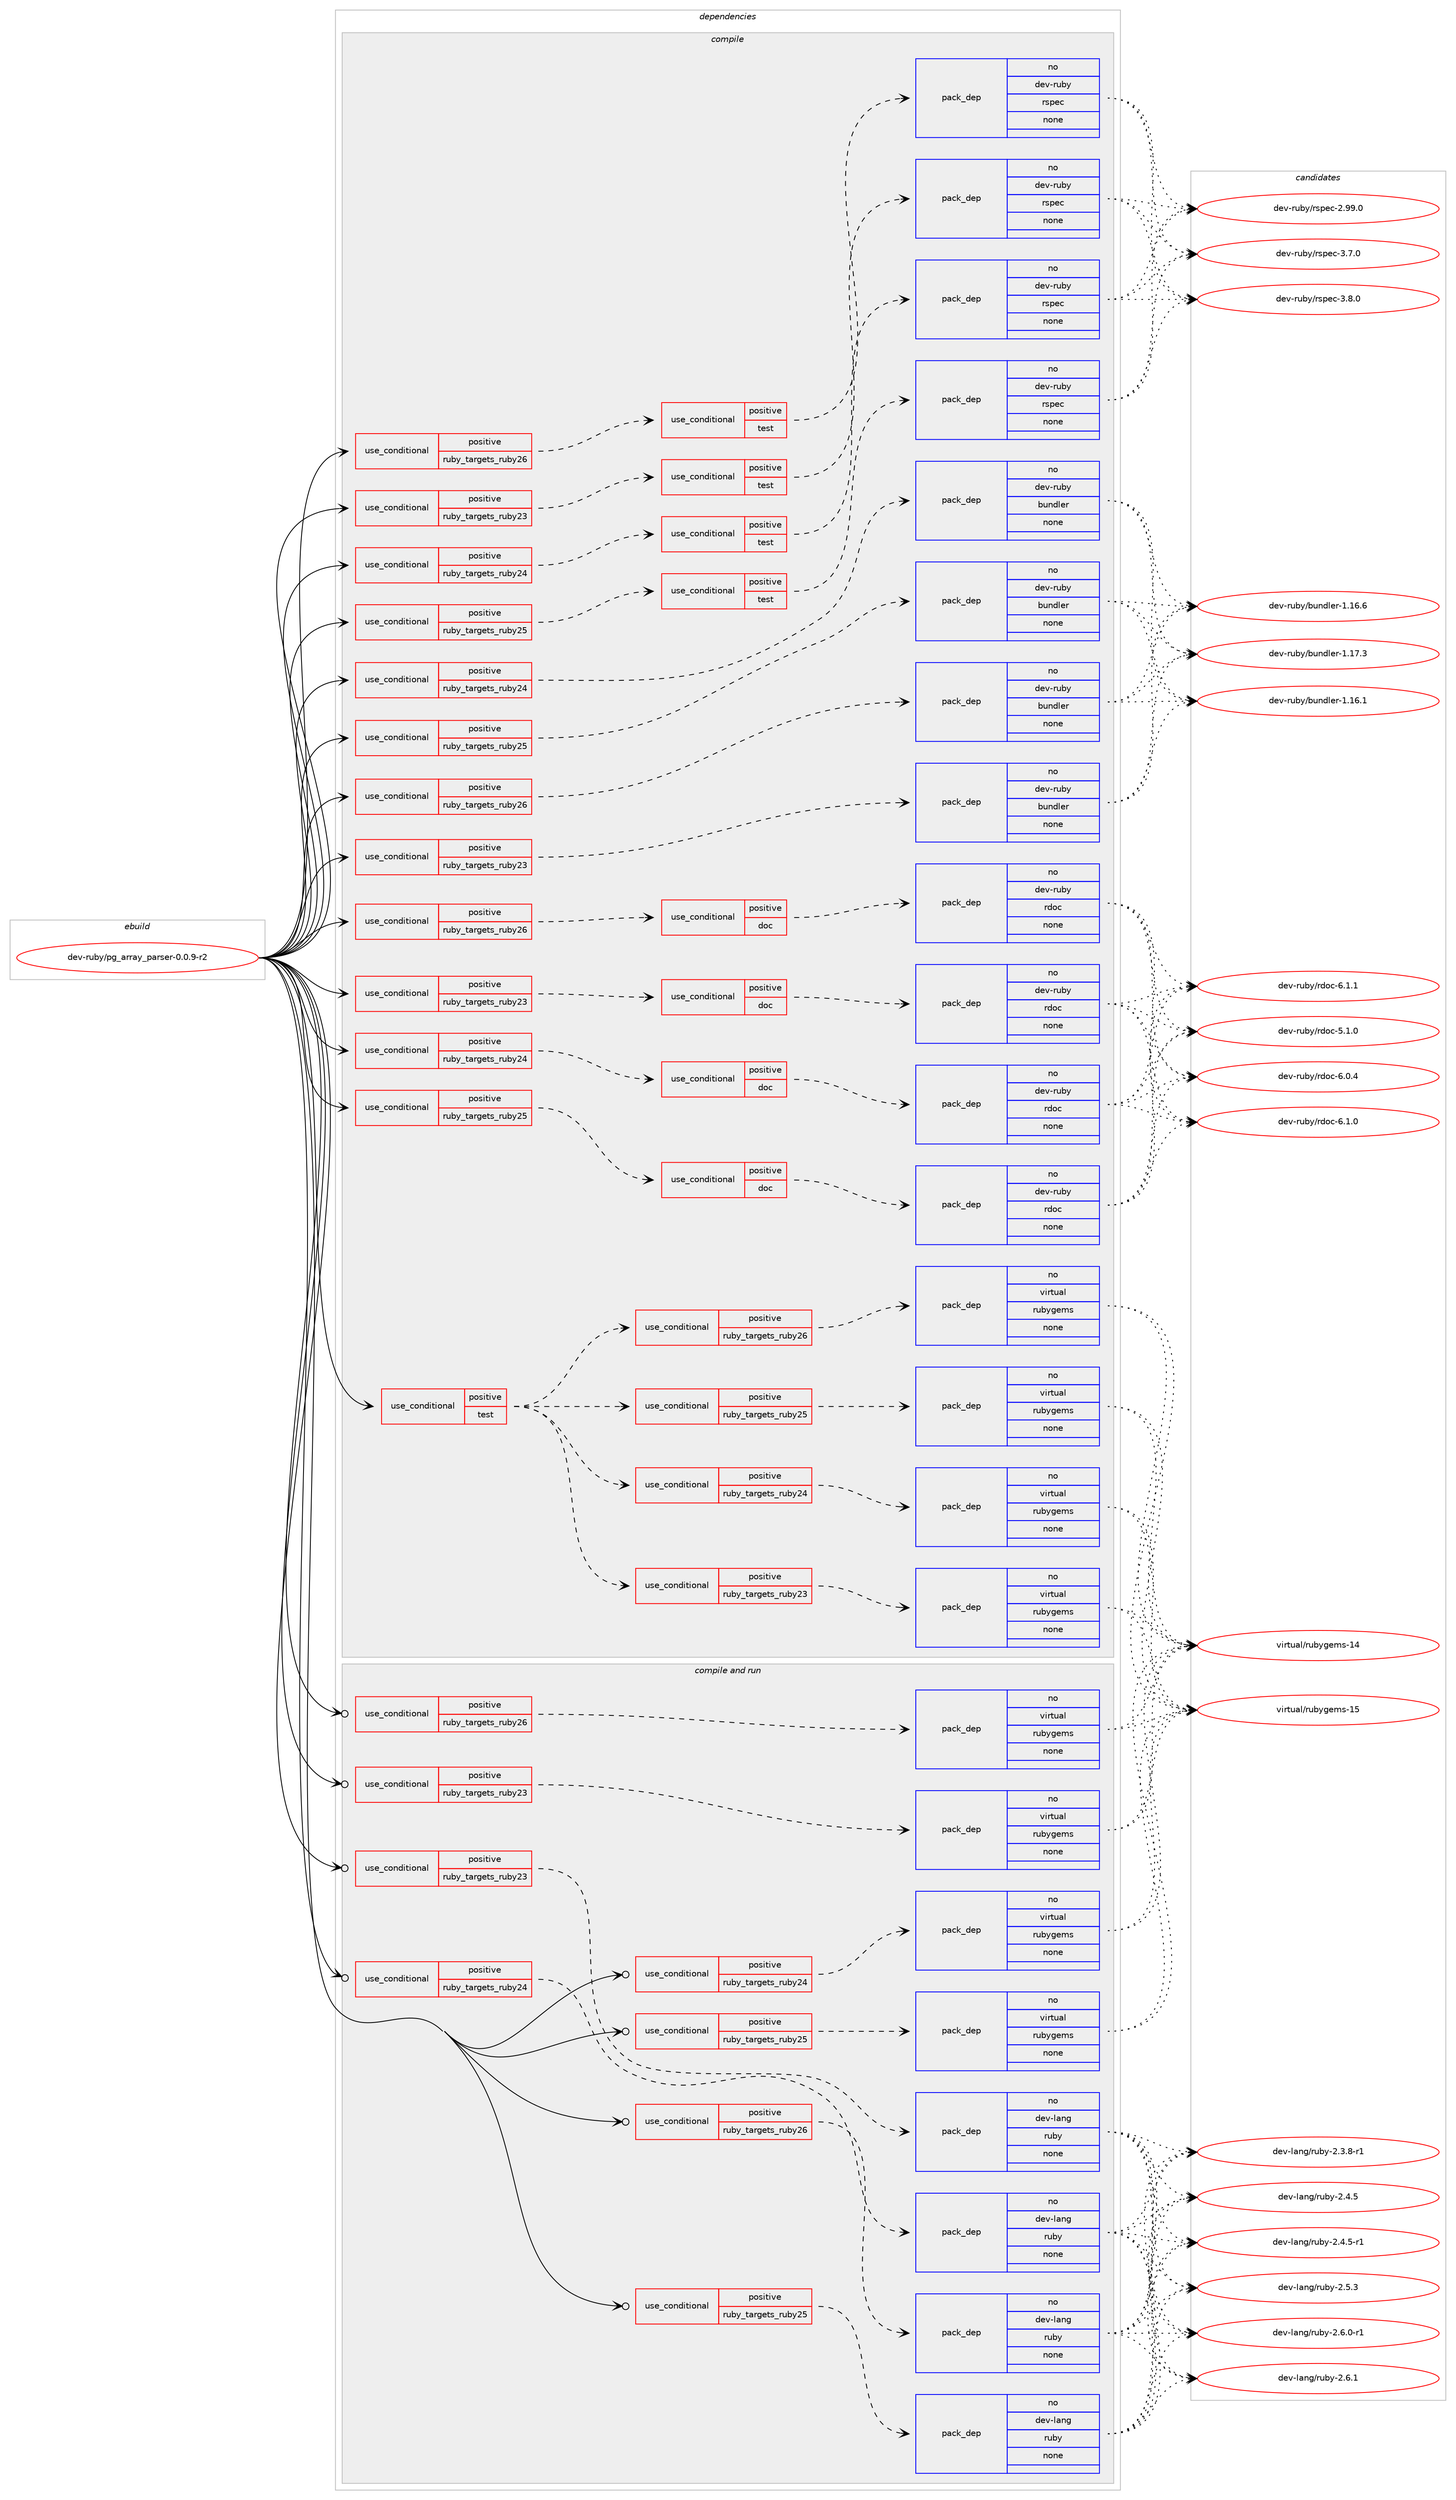 digraph prolog {

# *************
# Graph options
# *************

newrank=true;
concentrate=true;
compound=true;
graph [rankdir=LR,fontname=Helvetica,fontsize=10,ranksep=1.5];#, ranksep=2.5, nodesep=0.2];
edge  [arrowhead=vee];
node  [fontname=Helvetica,fontsize=10];

# **********
# The ebuild
# **********

subgraph cluster_leftcol {
color=gray;
rank=same;
label=<<i>ebuild</i>>;
id [label="dev-ruby/pg_array_parser-0.0.9-r2", color=red, width=4, href="../dev-ruby/pg_array_parser-0.0.9-r2.svg"];
}

# ****************
# The dependencies
# ****************

subgraph cluster_midcol {
color=gray;
label=<<i>dependencies</i>>;
subgraph cluster_compile {
fillcolor="#eeeeee";
style=filled;
label=<<i>compile</i>>;
subgraph cond409314 {
dependency1511389 [label=<<TABLE BORDER="0" CELLBORDER="1" CELLSPACING="0" CELLPADDING="4"><TR><TD ROWSPAN="3" CELLPADDING="10">use_conditional</TD></TR><TR><TD>positive</TD></TR><TR><TD>ruby_targets_ruby23</TD></TR></TABLE>>, shape=none, color=red];
subgraph cond409315 {
dependency1511390 [label=<<TABLE BORDER="0" CELLBORDER="1" CELLSPACING="0" CELLPADDING="4"><TR><TD ROWSPAN="3" CELLPADDING="10">use_conditional</TD></TR><TR><TD>positive</TD></TR><TR><TD>doc</TD></TR></TABLE>>, shape=none, color=red];
subgraph pack1078569 {
dependency1511391 [label=<<TABLE BORDER="0" CELLBORDER="1" CELLSPACING="0" CELLPADDING="4" WIDTH="220"><TR><TD ROWSPAN="6" CELLPADDING="30">pack_dep</TD></TR><TR><TD WIDTH="110">no</TD></TR><TR><TD>dev-ruby</TD></TR><TR><TD>rdoc</TD></TR><TR><TD>none</TD></TR><TR><TD></TD></TR></TABLE>>, shape=none, color=blue];
}
dependency1511390:e -> dependency1511391:w [weight=20,style="dashed",arrowhead="vee"];
}
dependency1511389:e -> dependency1511390:w [weight=20,style="dashed",arrowhead="vee"];
}
id:e -> dependency1511389:w [weight=20,style="solid",arrowhead="vee"];
subgraph cond409316 {
dependency1511392 [label=<<TABLE BORDER="0" CELLBORDER="1" CELLSPACING="0" CELLPADDING="4"><TR><TD ROWSPAN="3" CELLPADDING="10">use_conditional</TD></TR><TR><TD>positive</TD></TR><TR><TD>ruby_targets_ruby23</TD></TR></TABLE>>, shape=none, color=red];
subgraph cond409317 {
dependency1511393 [label=<<TABLE BORDER="0" CELLBORDER="1" CELLSPACING="0" CELLPADDING="4"><TR><TD ROWSPAN="3" CELLPADDING="10">use_conditional</TD></TR><TR><TD>positive</TD></TR><TR><TD>test</TD></TR></TABLE>>, shape=none, color=red];
subgraph pack1078570 {
dependency1511394 [label=<<TABLE BORDER="0" CELLBORDER="1" CELLSPACING="0" CELLPADDING="4" WIDTH="220"><TR><TD ROWSPAN="6" CELLPADDING="30">pack_dep</TD></TR><TR><TD WIDTH="110">no</TD></TR><TR><TD>dev-ruby</TD></TR><TR><TD>rspec</TD></TR><TR><TD>none</TD></TR><TR><TD></TD></TR></TABLE>>, shape=none, color=blue];
}
dependency1511393:e -> dependency1511394:w [weight=20,style="dashed",arrowhead="vee"];
}
dependency1511392:e -> dependency1511393:w [weight=20,style="dashed",arrowhead="vee"];
}
id:e -> dependency1511392:w [weight=20,style="solid",arrowhead="vee"];
subgraph cond409318 {
dependency1511395 [label=<<TABLE BORDER="0" CELLBORDER="1" CELLSPACING="0" CELLPADDING="4"><TR><TD ROWSPAN="3" CELLPADDING="10">use_conditional</TD></TR><TR><TD>positive</TD></TR><TR><TD>ruby_targets_ruby23</TD></TR></TABLE>>, shape=none, color=red];
subgraph pack1078571 {
dependency1511396 [label=<<TABLE BORDER="0" CELLBORDER="1" CELLSPACING="0" CELLPADDING="4" WIDTH="220"><TR><TD ROWSPAN="6" CELLPADDING="30">pack_dep</TD></TR><TR><TD WIDTH="110">no</TD></TR><TR><TD>dev-ruby</TD></TR><TR><TD>bundler</TD></TR><TR><TD>none</TD></TR><TR><TD></TD></TR></TABLE>>, shape=none, color=blue];
}
dependency1511395:e -> dependency1511396:w [weight=20,style="dashed",arrowhead="vee"];
}
id:e -> dependency1511395:w [weight=20,style="solid",arrowhead="vee"];
subgraph cond409319 {
dependency1511397 [label=<<TABLE BORDER="0" CELLBORDER="1" CELLSPACING="0" CELLPADDING="4"><TR><TD ROWSPAN="3" CELLPADDING="10">use_conditional</TD></TR><TR><TD>positive</TD></TR><TR><TD>ruby_targets_ruby24</TD></TR></TABLE>>, shape=none, color=red];
subgraph cond409320 {
dependency1511398 [label=<<TABLE BORDER="0" CELLBORDER="1" CELLSPACING="0" CELLPADDING="4"><TR><TD ROWSPAN="3" CELLPADDING="10">use_conditional</TD></TR><TR><TD>positive</TD></TR><TR><TD>doc</TD></TR></TABLE>>, shape=none, color=red];
subgraph pack1078572 {
dependency1511399 [label=<<TABLE BORDER="0" CELLBORDER="1" CELLSPACING="0" CELLPADDING="4" WIDTH="220"><TR><TD ROWSPAN="6" CELLPADDING="30">pack_dep</TD></TR><TR><TD WIDTH="110">no</TD></TR><TR><TD>dev-ruby</TD></TR><TR><TD>rdoc</TD></TR><TR><TD>none</TD></TR><TR><TD></TD></TR></TABLE>>, shape=none, color=blue];
}
dependency1511398:e -> dependency1511399:w [weight=20,style="dashed",arrowhead="vee"];
}
dependency1511397:e -> dependency1511398:w [weight=20,style="dashed",arrowhead="vee"];
}
id:e -> dependency1511397:w [weight=20,style="solid",arrowhead="vee"];
subgraph cond409321 {
dependency1511400 [label=<<TABLE BORDER="0" CELLBORDER="1" CELLSPACING="0" CELLPADDING="4"><TR><TD ROWSPAN="3" CELLPADDING="10">use_conditional</TD></TR><TR><TD>positive</TD></TR><TR><TD>ruby_targets_ruby24</TD></TR></TABLE>>, shape=none, color=red];
subgraph cond409322 {
dependency1511401 [label=<<TABLE BORDER="0" CELLBORDER="1" CELLSPACING="0" CELLPADDING="4"><TR><TD ROWSPAN="3" CELLPADDING="10">use_conditional</TD></TR><TR><TD>positive</TD></TR><TR><TD>test</TD></TR></TABLE>>, shape=none, color=red];
subgraph pack1078573 {
dependency1511402 [label=<<TABLE BORDER="0" CELLBORDER="1" CELLSPACING="0" CELLPADDING="4" WIDTH="220"><TR><TD ROWSPAN="6" CELLPADDING="30">pack_dep</TD></TR><TR><TD WIDTH="110">no</TD></TR><TR><TD>dev-ruby</TD></TR><TR><TD>rspec</TD></TR><TR><TD>none</TD></TR><TR><TD></TD></TR></TABLE>>, shape=none, color=blue];
}
dependency1511401:e -> dependency1511402:w [weight=20,style="dashed",arrowhead="vee"];
}
dependency1511400:e -> dependency1511401:w [weight=20,style="dashed",arrowhead="vee"];
}
id:e -> dependency1511400:w [weight=20,style="solid",arrowhead="vee"];
subgraph cond409323 {
dependency1511403 [label=<<TABLE BORDER="0" CELLBORDER="1" CELLSPACING="0" CELLPADDING="4"><TR><TD ROWSPAN="3" CELLPADDING="10">use_conditional</TD></TR><TR><TD>positive</TD></TR><TR><TD>ruby_targets_ruby24</TD></TR></TABLE>>, shape=none, color=red];
subgraph pack1078574 {
dependency1511404 [label=<<TABLE BORDER="0" CELLBORDER="1" CELLSPACING="0" CELLPADDING="4" WIDTH="220"><TR><TD ROWSPAN="6" CELLPADDING="30">pack_dep</TD></TR><TR><TD WIDTH="110">no</TD></TR><TR><TD>dev-ruby</TD></TR><TR><TD>bundler</TD></TR><TR><TD>none</TD></TR><TR><TD></TD></TR></TABLE>>, shape=none, color=blue];
}
dependency1511403:e -> dependency1511404:w [weight=20,style="dashed",arrowhead="vee"];
}
id:e -> dependency1511403:w [weight=20,style="solid",arrowhead="vee"];
subgraph cond409324 {
dependency1511405 [label=<<TABLE BORDER="0" CELLBORDER="1" CELLSPACING="0" CELLPADDING="4"><TR><TD ROWSPAN="3" CELLPADDING="10">use_conditional</TD></TR><TR><TD>positive</TD></TR><TR><TD>ruby_targets_ruby25</TD></TR></TABLE>>, shape=none, color=red];
subgraph cond409325 {
dependency1511406 [label=<<TABLE BORDER="0" CELLBORDER="1" CELLSPACING="0" CELLPADDING="4"><TR><TD ROWSPAN="3" CELLPADDING="10">use_conditional</TD></TR><TR><TD>positive</TD></TR><TR><TD>doc</TD></TR></TABLE>>, shape=none, color=red];
subgraph pack1078575 {
dependency1511407 [label=<<TABLE BORDER="0" CELLBORDER="1" CELLSPACING="0" CELLPADDING="4" WIDTH="220"><TR><TD ROWSPAN="6" CELLPADDING="30">pack_dep</TD></TR><TR><TD WIDTH="110">no</TD></TR><TR><TD>dev-ruby</TD></TR><TR><TD>rdoc</TD></TR><TR><TD>none</TD></TR><TR><TD></TD></TR></TABLE>>, shape=none, color=blue];
}
dependency1511406:e -> dependency1511407:w [weight=20,style="dashed",arrowhead="vee"];
}
dependency1511405:e -> dependency1511406:w [weight=20,style="dashed",arrowhead="vee"];
}
id:e -> dependency1511405:w [weight=20,style="solid",arrowhead="vee"];
subgraph cond409326 {
dependency1511408 [label=<<TABLE BORDER="0" CELLBORDER="1" CELLSPACING="0" CELLPADDING="4"><TR><TD ROWSPAN="3" CELLPADDING="10">use_conditional</TD></TR><TR><TD>positive</TD></TR><TR><TD>ruby_targets_ruby25</TD></TR></TABLE>>, shape=none, color=red];
subgraph cond409327 {
dependency1511409 [label=<<TABLE BORDER="0" CELLBORDER="1" CELLSPACING="0" CELLPADDING="4"><TR><TD ROWSPAN="3" CELLPADDING="10">use_conditional</TD></TR><TR><TD>positive</TD></TR><TR><TD>test</TD></TR></TABLE>>, shape=none, color=red];
subgraph pack1078576 {
dependency1511410 [label=<<TABLE BORDER="0" CELLBORDER="1" CELLSPACING="0" CELLPADDING="4" WIDTH="220"><TR><TD ROWSPAN="6" CELLPADDING="30">pack_dep</TD></TR><TR><TD WIDTH="110">no</TD></TR><TR><TD>dev-ruby</TD></TR><TR><TD>rspec</TD></TR><TR><TD>none</TD></TR><TR><TD></TD></TR></TABLE>>, shape=none, color=blue];
}
dependency1511409:e -> dependency1511410:w [weight=20,style="dashed",arrowhead="vee"];
}
dependency1511408:e -> dependency1511409:w [weight=20,style="dashed",arrowhead="vee"];
}
id:e -> dependency1511408:w [weight=20,style="solid",arrowhead="vee"];
subgraph cond409328 {
dependency1511411 [label=<<TABLE BORDER="0" CELLBORDER="1" CELLSPACING="0" CELLPADDING="4"><TR><TD ROWSPAN="3" CELLPADDING="10">use_conditional</TD></TR><TR><TD>positive</TD></TR><TR><TD>ruby_targets_ruby25</TD></TR></TABLE>>, shape=none, color=red];
subgraph pack1078577 {
dependency1511412 [label=<<TABLE BORDER="0" CELLBORDER="1" CELLSPACING="0" CELLPADDING="4" WIDTH="220"><TR><TD ROWSPAN="6" CELLPADDING="30">pack_dep</TD></TR><TR><TD WIDTH="110">no</TD></TR><TR><TD>dev-ruby</TD></TR><TR><TD>bundler</TD></TR><TR><TD>none</TD></TR><TR><TD></TD></TR></TABLE>>, shape=none, color=blue];
}
dependency1511411:e -> dependency1511412:w [weight=20,style="dashed",arrowhead="vee"];
}
id:e -> dependency1511411:w [weight=20,style="solid",arrowhead="vee"];
subgraph cond409329 {
dependency1511413 [label=<<TABLE BORDER="0" CELLBORDER="1" CELLSPACING="0" CELLPADDING="4"><TR><TD ROWSPAN="3" CELLPADDING="10">use_conditional</TD></TR><TR><TD>positive</TD></TR><TR><TD>ruby_targets_ruby26</TD></TR></TABLE>>, shape=none, color=red];
subgraph cond409330 {
dependency1511414 [label=<<TABLE BORDER="0" CELLBORDER="1" CELLSPACING="0" CELLPADDING="4"><TR><TD ROWSPAN="3" CELLPADDING="10">use_conditional</TD></TR><TR><TD>positive</TD></TR><TR><TD>doc</TD></TR></TABLE>>, shape=none, color=red];
subgraph pack1078578 {
dependency1511415 [label=<<TABLE BORDER="0" CELLBORDER="1" CELLSPACING="0" CELLPADDING="4" WIDTH="220"><TR><TD ROWSPAN="6" CELLPADDING="30">pack_dep</TD></TR><TR><TD WIDTH="110">no</TD></TR><TR><TD>dev-ruby</TD></TR><TR><TD>rdoc</TD></TR><TR><TD>none</TD></TR><TR><TD></TD></TR></TABLE>>, shape=none, color=blue];
}
dependency1511414:e -> dependency1511415:w [weight=20,style="dashed",arrowhead="vee"];
}
dependency1511413:e -> dependency1511414:w [weight=20,style="dashed",arrowhead="vee"];
}
id:e -> dependency1511413:w [weight=20,style="solid",arrowhead="vee"];
subgraph cond409331 {
dependency1511416 [label=<<TABLE BORDER="0" CELLBORDER="1" CELLSPACING="0" CELLPADDING="4"><TR><TD ROWSPAN="3" CELLPADDING="10">use_conditional</TD></TR><TR><TD>positive</TD></TR><TR><TD>ruby_targets_ruby26</TD></TR></TABLE>>, shape=none, color=red];
subgraph cond409332 {
dependency1511417 [label=<<TABLE BORDER="0" CELLBORDER="1" CELLSPACING="0" CELLPADDING="4"><TR><TD ROWSPAN="3" CELLPADDING="10">use_conditional</TD></TR><TR><TD>positive</TD></TR><TR><TD>test</TD></TR></TABLE>>, shape=none, color=red];
subgraph pack1078579 {
dependency1511418 [label=<<TABLE BORDER="0" CELLBORDER="1" CELLSPACING="0" CELLPADDING="4" WIDTH="220"><TR><TD ROWSPAN="6" CELLPADDING="30">pack_dep</TD></TR><TR><TD WIDTH="110">no</TD></TR><TR><TD>dev-ruby</TD></TR><TR><TD>rspec</TD></TR><TR><TD>none</TD></TR><TR><TD></TD></TR></TABLE>>, shape=none, color=blue];
}
dependency1511417:e -> dependency1511418:w [weight=20,style="dashed",arrowhead="vee"];
}
dependency1511416:e -> dependency1511417:w [weight=20,style="dashed",arrowhead="vee"];
}
id:e -> dependency1511416:w [weight=20,style="solid",arrowhead="vee"];
subgraph cond409333 {
dependency1511419 [label=<<TABLE BORDER="0" CELLBORDER="1" CELLSPACING="0" CELLPADDING="4"><TR><TD ROWSPAN="3" CELLPADDING="10">use_conditional</TD></TR><TR><TD>positive</TD></TR><TR><TD>ruby_targets_ruby26</TD></TR></TABLE>>, shape=none, color=red];
subgraph pack1078580 {
dependency1511420 [label=<<TABLE BORDER="0" CELLBORDER="1" CELLSPACING="0" CELLPADDING="4" WIDTH="220"><TR><TD ROWSPAN="6" CELLPADDING="30">pack_dep</TD></TR><TR><TD WIDTH="110">no</TD></TR><TR><TD>dev-ruby</TD></TR><TR><TD>bundler</TD></TR><TR><TD>none</TD></TR><TR><TD></TD></TR></TABLE>>, shape=none, color=blue];
}
dependency1511419:e -> dependency1511420:w [weight=20,style="dashed",arrowhead="vee"];
}
id:e -> dependency1511419:w [weight=20,style="solid",arrowhead="vee"];
subgraph cond409334 {
dependency1511421 [label=<<TABLE BORDER="0" CELLBORDER="1" CELLSPACING="0" CELLPADDING="4"><TR><TD ROWSPAN="3" CELLPADDING="10">use_conditional</TD></TR><TR><TD>positive</TD></TR><TR><TD>test</TD></TR></TABLE>>, shape=none, color=red];
subgraph cond409335 {
dependency1511422 [label=<<TABLE BORDER="0" CELLBORDER="1" CELLSPACING="0" CELLPADDING="4"><TR><TD ROWSPAN="3" CELLPADDING="10">use_conditional</TD></TR><TR><TD>positive</TD></TR><TR><TD>ruby_targets_ruby23</TD></TR></TABLE>>, shape=none, color=red];
subgraph pack1078581 {
dependency1511423 [label=<<TABLE BORDER="0" CELLBORDER="1" CELLSPACING="0" CELLPADDING="4" WIDTH="220"><TR><TD ROWSPAN="6" CELLPADDING="30">pack_dep</TD></TR><TR><TD WIDTH="110">no</TD></TR><TR><TD>virtual</TD></TR><TR><TD>rubygems</TD></TR><TR><TD>none</TD></TR><TR><TD></TD></TR></TABLE>>, shape=none, color=blue];
}
dependency1511422:e -> dependency1511423:w [weight=20,style="dashed",arrowhead="vee"];
}
dependency1511421:e -> dependency1511422:w [weight=20,style="dashed",arrowhead="vee"];
subgraph cond409336 {
dependency1511424 [label=<<TABLE BORDER="0" CELLBORDER="1" CELLSPACING="0" CELLPADDING="4"><TR><TD ROWSPAN="3" CELLPADDING="10">use_conditional</TD></TR><TR><TD>positive</TD></TR><TR><TD>ruby_targets_ruby24</TD></TR></TABLE>>, shape=none, color=red];
subgraph pack1078582 {
dependency1511425 [label=<<TABLE BORDER="0" CELLBORDER="1" CELLSPACING="0" CELLPADDING="4" WIDTH="220"><TR><TD ROWSPAN="6" CELLPADDING="30">pack_dep</TD></TR><TR><TD WIDTH="110">no</TD></TR><TR><TD>virtual</TD></TR><TR><TD>rubygems</TD></TR><TR><TD>none</TD></TR><TR><TD></TD></TR></TABLE>>, shape=none, color=blue];
}
dependency1511424:e -> dependency1511425:w [weight=20,style="dashed",arrowhead="vee"];
}
dependency1511421:e -> dependency1511424:w [weight=20,style="dashed",arrowhead="vee"];
subgraph cond409337 {
dependency1511426 [label=<<TABLE BORDER="0" CELLBORDER="1" CELLSPACING="0" CELLPADDING="4"><TR><TD ROWSPAN="3" CELLPADDING="10">use_conditional</TD></TR><TR><TD>positive</TD></TR><TR><TD>ruby_targets_ruby25</TD></TR></TABLE>>, shape=none, color=red];
subgraph pack1078583 {
dependency1511427 [label=<<TABLE BORDER="0" CELLBORDER="1" CELLSPACING="0" CELLPADDING="4" WIDTH="220"><TR><TD ROWSPAN="6" CELLPADDING="30">pack_dep</TD></TR><TR><TD WIDTH="110">no</TD></TR><TR><TD>virtual</TD></TR><TR><TD>rubygems</TD></TR><TR><TD>none</TD></TR><TR><TD></TD></TR></TABLE>>, shape=none, color=blue];
}
dependency1511426:e -> dependency1511427:w [weight=20,style="dashed",arrowhead="vee"];
}
dependency1511421:e -> dependency1511426:w [weight=20,style="dashed",arrowhead="vee"];
subgraph cond409338 {
dependency1511428 [label=<<TABLE BORDER="0" CELLBORDER="1" CELLSPACING="0" CELLPADDING="4"><TR><TD ROWSPAN="3" CELLPADDING="10">use_conditional</TD></TR><TR><TD>positive</TD></TR><TR><TD>ruby_targets_ruby26</TD></TR></TABLE>>, shape=none, color=red];
subgraph pack1078584 {
dependency1511429 [label=<<TABLE BORDER="0" CELLBORDER="1" CELLSPACING="0" CELLPADDING="4" WIDTH="220"><TR><TD ROWSPAN="6" CELLPADDING="30">pack_dep</TD></TR><TR><TD WIDTH="110">no</TD></TR><TR><TD>virtual</TD></TR><TR><TD>rubygems</TD></TR><TR><TD>none</TD></TR><TR><TD></TD></TR></TABLE>>, shape=none, color=blue];
}
dependency1511428:e -> dependency1511429:w [weight=20,style="dashed",arrowhead="vee"];
}
dependency1511421:e -> dependency1511428:w [weight=20,style="dashed",arrowhead="vee"];
}
id:e -> dependency1511421:w [weight=20,style="solid",arrowhead="vee"];
}
subgraph cluster_compileandrun {
fillcolor="#eeeeee";
style=filled;
label=<<i>compile and run</i>>;
subgraph cond409339 {
dependency1511430 [label=<<TABLE BORDER="0" CELLBORDER="1" CELLSPACING="0" CELLPADDING="4"><TR><TD ROWSPAN="3" CELLPADDING="10">use_conditional</TD></TR><TR><TD>positive</TD></TR><TR><TD>ruby_targets_ruby23</TD></TR></TABLE>>, shape=none, color=red];
subgraph pack1078585 {
dependency1511431 [label=<<TABLE BORDER="0" CELLBORDER="1" CELLSPACING="0" CELLPADDING="4" WIDTH="220"><TR><TD ROWSPAN="6" CELLPADDING="30">pack_dep</TD></TR><TR><TD WIDTH="110">no</TD></TR><TR><TD>dev-lang</TD></TR><TR><TD>ruby</TD></TR><TR><TD>none</TD></TR><TR><TD></TD></TR></TABLE>>, shape=none, color=blue];
}
dependency1511430:e -> dependency1511431:w [weight=20,style="dashed",arrowhead="vee"];
}
id:e -> dependency1511430:w [weight=20,style="solid",arrowhead="odotvee"];
subgraph cond409340 {
dependency1511432 [label=<<TABLE BORDER="0" CELLBORDER="1" CELLSPACING="0" CELLPADDING="4"><TR><TD ROWSPAN="3" CELLPADDING="10">use_conditional</TD></TR><TR><TD>positive</TD></TR><TR><TD>ruby_targets_ruby23</TD></TR></TABLE>>, shape=none, color=red];
subgraph pack1078586 {
dependency1511433 [label=<<TABLE BORDER="0" CELLBORDER="1" CELLSPACING="0" CELLPADDING="4" WIDTH="220"><TR><TD ROWSPAN="6" CELLPADDING="30">pack_dep</TD></TR><TR><TD WIDTH="110">no</TD></TR><TR><TD>virtual</TD></TR><TR><TD>rubygems</TD></TR><TR><TD>none</TD></TR><TR><TD></TD></TR></TABLE>>, shape=none, color=blue];
}
dependency1511432:e -> dependency1511433:w [weight=20,style="dashed",arrowhead="vee"];
}
id:e -> dependency1511432:w [weight=20,style="solid",arrowhead="odotvee"];
subgraph cond409341 {
dependency1511434 [label=<<TABLE BORDER="0" CELLBORDER="1" CELLSPACING="0" CELLPADDING="4"><TR><TD ROWSPAN="3" CELLPADDING="10">use_conditional</TD></TR><TR><TD>positive</TD></TR><TR><TD>ruby_targets_ruby24</TD></TR></TABLE>>, shape=none, color=red];
subgraph pack1078587 {
dependency1511435 [label=<<TABLE BORDER="0" CELLBORDER="1" CELLSPACING="0" CELLPADDING="4" WIDTH="220"><TR><TD ROWSPAN="6" CELLPADDING="30">pack_dep</TD></TR><TR><TD WIDTH="110">no</TD></TR><TR><TD>dev-lang</TD></TR><TR><TD>ruby</TD></TR><TR><TD>none</TD></TR><TR><TD></TD></TR></TABLE>>, shape=none, color=blue];
}
dependency1511434:e -> dependency1511435:w [weight=20,style="dashed",arrowhead="vee"];
}
id:e -> dependency1511434:w [weight=20,style="solid",arrowhead="odotvee"];
subgraph cond409342 {
dependency1511436 [label=<<TABLE BORDER="0" CELLBORDER="1" CELLSPACING="0" CELLPADDING="4"><TR><TD ROWSPAN="3" CELLPADDING="10">use_conditional</TD></TR><TR><TD>positive</TD></TR><TR><TD>ruby_targets_ruby24</TD></TR></TABLE>>, shape=none, color=red];
subgraph pack1078588 {
dependency1511437 [label=<<TABLE BORDER="0" CELLBORDER="1" CELLSPACING="0" CELLPADDING="4" WIDTH="220"><TR><TD ROWSPAN="6" CELLPADDING="30">pack_dep</TD></TR><TR><TD WIDTH="110">no</TD></TR><TR><TD>virtual</TD></TR><TR><TD>rubygems</TD></TR><TR><TD>none</TD></TR><TR><TD></TD></TR></TABLE>>, shape=none, color=blue];
}
dependency1511436:e -> dependency1511437:w [weight=20,style="dashed",arrowhead="vee"];
}
id:e -> dependency1511436:w [weight=20,style="solid",arrowhead="odotvee"];
subgraph cond409343 {
dependency1511438 [label=<<TABLE BORDER="0" CELLBORDER="1" CELLSPACING="0" CELLPADDING="4"><TR><TD ROWSPAN="3" CELLPADDING="10">use_conditional</TD></TR><TR><TD>positive</TD></TR><TR><TD>ruby_targets_ruby25</TD></TR></TABLE>>, shape=none, color=red];
subgraph pack1078589 {
dependency1511439 [label=<<TABLE BORDER="0" CELLBORDER="1" CELLSPACING="0" CELLPADDING="4" WIDTH="220"><TR><TD ROWSPAN="6" CELLPADDING="30">pack_dep</TD></TR><TR><TD WIDTH="110">no</TD></TR><TR><TD>dev-lang</TD></TR><TR><TD>ruby</TD></TR><TR><TD>none</TD></TR><TR><TD></TD></TR></TABLE>>, shape=none, color=blue];
}
dependency1511438:e -> dependency1511439:w [weight=20,style="dashed",arrowhead="vee"];
}
id:e -> dependency1511438:w [weight=20,style="solid",arrowhead="odotvee"];
subgraph cond409344 {
dependency1511440 [label=<<TABLE BORDER="0" CELLBORDER="1" CELLSPACING="0" CELLPADDING="4"><TR><TD ROWSPAN="3" CELLPADDING="10">use_conditional</TD></TR><TR><TD>positive</TD></TR><TR><TD>ruby_targets_ruby25</TD></TR></TABLE>>, shape=none, color=red];
subgraph pack1078590 {
dependency1511441 [label=<<TABLE BORDER="0" CELLBORDER="1" CELLSPACING="0" CELLPADDING="4" WIDTH="220"><TR><TD ROWSPAN="6" CELLPADDING="30">pack_dep</TD></TR><TR><TD WIDTH="110">no</TD></TR><TR><TD>virtual</TD></TR><TR><TD>rubygems</TD></TR><TR><TD>none</TD></TR><TR><TD></TD></TR></TABLE>>, shape=none, color=blue];
}
dependency1511440:e -> dependency1511441:w [weight=20,style="dashed",arrowhead="vee"];
}
id:e -> dependency1511440:w [weight=20,style="solid",arrowhead="odotvee"];
subgraph cond409345 {
dependency1511442 [label=<<TABLE BORDER="0" CELLBORDER="1" CELLSPACING="0" CELLPADDING="4"><TR><TD ROWSPAN="3" CELLPADDING="10">use_conditional</TD></TR><TR><TD>positive</TD></TR><TR><TD>ruby_targets_ruby26</TD></TR></TABLE>>, shape=none, color=red];
subgraph pack1078591 {
dependency1511443 [label=<<TABLE BORDER="0" CELLBORDER="1" CELLSPACING="0" CELLPADDING="4" WIDTH="220"><TR><TD ROWSPAN="6" CELLPADDING="30">pack_dep</TD></TR><TR><TD WIDTH="110">no</TD></TR><TR><TD>dev-lang</TD></TR><TR><TD>ruby</TD></TR><TR><TD>none</TD></TR><TR><TD></TD></TR></TABLE>>, shape=none, color=blue];
}
dependency1511442:e -> dependency1511443:w [weight=20,style="dashed",arrowhead="vee"];
}
id:e -> dependency1511442:w [weight=20,style="solid",arrowhead="odotvee"];
subgraph cond409346 {
dependency1511444 [label=<<TABLE BORDER="0" CELLBORDER="1" CELLSPACING="0" CELLPADDING="4"><TR><TD ROWSPAN="3" CELLPADDING="10">use_conditional</TD></TR><TR><TD>positive</TD></TR><TR><TD>ruby_targets_ruby26</TD></TR></TABLE>>, shape=none, color=red];
subgraph pack1078592 {
dependency1511445 [label=<<TABLE BORDER="0" CELLBORDER="1" CELLSPACING="0" CELLPADDING="4" WIDTH="220"><TR><TD ROWSPAN="6" CELLPADDING="30">pack_dep</TD></TR><TR><TD WIDTH="110">no</TD></TR><TR><TD>virtual</TD></TR><TR><TD>rubygems</TD></TR><TR><TD>none</TD></TR><TR><TD></TD></TR></TABLE>>, shape=none, color=blue];
}
dependency1511444:e -> dependency1511445:w [weight=20,style="dashed",arrowhead="vee"];
}
id:e -> dependency1511444:w [weight=20,style="solid",arrowhead="odotvee"];
}
subgraph cluster_run {
fillcolor="#eeeeee";
style=filled;
label=<<i>run</i>>;
}
}

# **************
# The candidates
# **************

subgraph cluster_choices {
rank=same;
color=gray;
label=<<i>candidates</i>>;

subgraph choice1078569 {
color=black;
nodesep=1;
choice10010111845114117981214711410011199455346494648 [label="dev-ruby/rdoc-5.1.0", color=red, width=4,href="../dev-ruby/rdoc-5.1.0.svg"];
choice10010111845114117981214711410011199455446484652 [label="dev-ruby/rdoc-6.0.4", color=red, width=4,href="../dev-ruby/rdoc-6.0.4.svg"];
choice10010111845114117981214711410011199455446494648 [label="dev-ruby/rdoc-6.1.0", color=red, width=4,href="../dev-ruby/rdoc-6.1.0.svg"];
choice10010111845114117981214711410011199455446494649 [label="dev-ruby/rdoc-6.1.1", color=red, width=4,href="../dev-ruby/rdoc-6.1.1.svg"];
dependency1511391:e -> choice10010111845114117981214711410011199455346494648:w [style=dotted,weight="100"];
dependency1511391:e -> choice10010111845114117981214711410011199455446484652:w [style=dotted,weight="100"];
dependency1511391:e -> choice10010111845114117981214711410011199455446494648:w [style=dotted,weight="100"];
dependency1511391:e -> choice10010111845114117981214711410011199455446494649:w [style=dotted,weight="100"];
}
subgraph choice1078570 {
color=black;
nodesep=1;
choice1001011184511411798121471141151121019945504657574648 [label="dev-ruby/rspec-2.99.0", color=red, width=4,href="../dev-ruby/rspec-2.99.0.svg"];
choice10010111845114117981214711411511210199455146554648 [label="dev-ruby/rspec-3.7.0", color=red, width=4,href="../dev-ruby/rspec-3.7.0.svg"];
choice10010111845114117981214711411511210199455146564648 [label="dev-ruby/rspec-3.8.0", color=red, width=4,href="../dev-ruby/rspec-3.8.0.svg"];
dependency1511394:e -> choice1001011184511411798121471141151121019945504657574648:w [style=dotted,weight="100"];
dependency1511394:e -> choice10010111845114117981214711411511210199455146554648:w [style=dotted,weight="100"];
dependency1511394:e -> choice10010111845114117981214711411511210199455146564648:w [style=dotted,weight="100"];
}
subgraph choice1078571 {
color=black;
nodesep=1;
choice1001011184511411798121479811711010010810111445494649544649 [label="dev-ruby/bundler-1.16.1", color=red, width=4,href="../dev-ruby/bundler-1.16.1.svg"];
choice1001011184511411798121479811711010010810111445494649544654 [label="dev-ruby/bundler-1.16.6", color=red, width=4,href="../dev-ruby/bundler-1.16.6.svg"];
choice1001011184511411798121479811711010010810111445494649554651 [label="dev-ruby/bundler-1.17.3", color=red, width=4,href="../dev-ruby/bundler-1.17.3.svg"];
dependency1511396:e -> choice1001011184511411798121479811711010010810111445494649544649:w [style=dotted,weight="100"];
dependency1511396:e -> choice1001011184511411798121479811711010010810111445494649544654:w [style=dotted,weight="100"];
dependency1511396:e -> choice1001011184511411798121479811711010010810111445494649554651:w [style=dotted,weight="100"];
}
subgraph choice1078572 {
color=black;
nodesep=1;
choice10010111845114117981214711410011199455346494648 [label="dev-ruby/rdoc-5.1.0", color=red, width=4,href="../dev-ruby/rdoc-5.1.0.svg"];
choice10010111845114117981214711410011199455446484652 [label="dev-ruby/rdoc-6.0.4", color=red, width=4,href="../dev-ruby/rdoc-6.0.4.svg"];
choice10010111845114117981214711410011199455446494648 [label="dev-ruby/rdoc-6.1.0", color=red, width=4,href="../dev-ruby/rdoc-6.1.0.svg"];
choice10010111845114117981214711410011199455446494649 [label="dev-ruby/rdoc-6.1.1", color=red, width=4,href="../dev-ruby/rdoc-6.1.1.svg"];
dependency1511399:e -> choice10010111845114117981214711410011199455346494648:w [style=dotted,weight="100"];
dependency1511399:e -> choice10010111845114117981214711410011199455446484652:w [style=dotted,weight="100"];
dependency1511399:e -> choice10010111845114117981214711410011199455446494648:w [style=dotted,weight="100"];
dependency1511399:e -> choice10010111845114117981214711410011199455446494649:w [style=dotted,weight="100"];
}
subgraph choice1078573 {
color=black;
nodesep=1;
choice1001011184511411798121471141151121019945504657574648 [label="dev-ruby/rspec-2.99.0", color=red, width=4,href="../dev-ruby/rspec-2.99.0.svg"];
choice10010111845114117981214711411511210199455146554648 [label="dev-ruby/rspec-3.7.0", color=red, width=4,href="../dev-ruby/rspec-3.7.0.svg"];
choice10010111845114117981214711411511210199455146564648 [label="dev-ruby/rspec-3.8.0", color=red, width=4,href="../dev-ruby/rspec-3.8.0.svg"];
dependency1511402:e -> choice1001011184511411798121471141151121019945504657574648:w [style=dotted,weight="100"];
dependency1511402:e -> choice10010111845114117981214711411511210199455146554648:w [style=dotted,weight="100"];
dependency1511402:e -> choice10010111845114117981214711411511210199455146564648:w [style=dotted,weight="100"];
}
subgraph choice1078574 {
color=black;
nodesep=1;
choice1001011184511411798121479811711010010810111445494649544649 [label="dev-ruby/bundler-1.16.1", color=red, width=4,href="../dev-ruby/bundler-1.16.1.svg"];
choice1001011184511411798121479811711010010810111445494649544654 [label="dev-ruby/bundler-1.16.6", color=red, width=4,href="../dev-ruby/bundler-1.16.6.svg"];
choice1001011184511411798121479811711010010810111445494649554651 [label="dev-ruby/bundler-1.17.3", color=red, width=4,href="../dev-ruby/bundler-1.17.3.svg"];
dependency1511404:e -> choice1001011184511411798121479811711010010810111445494649544649:w [style=dotted,weight="100"];
dependency1511404:e -> choice1001011184511411798121479811711010010810111445494649544654:w [style=dotted,weight="100"];
dependency1511404:e -> choice1001011184511411798121479811711010010810111445494649554651:w [style=dotted,weight="100"];
}
subgraph choice1078575 {
color=black;
nodesep=1;
choice10010111845114117981214711410011199455346494648 [label="dev-ruby/rdoc-5.1.0", color=red, width=4,href="../dev-ruby/rdoc-5.1.0.svg"];
choice10010111845114117981214711410011199455446484652 [label="dev-ruby/rdoc-6.0.4", color=red, width=4,href="../dev-ruby/rdoc-6.0.4.svg"];
choice10010111845114117981214711410011199455446494648 [label="dev-ruby/rdoc-6.1.0", color=red, width=4,href="../dev-ruby/rdoc-6.1.0.svg"];
choice10010111845114117981214711410011199455446494649 [label="dev-ruby/rdoc-6.1.1", color=red, width=4,href="../dev-ruby/rdoc-6.1.1.svg"];
dependency1511407:e -> choice10010111845114117981214711410011199455346494648:w [style=dotted,weight="100"];
dependency1511407:e -> choice10010111845114117981214711410011199455446484652:w [style=dotted,weight="100"];
dependency1511407:e -> choice10010111845114117981214711410011199455446494648:w [style=dotted,weight="100"];
dependency1511407:e -> choice10010111845114117981214711410011199455446494649:w [style=dotted,weight="100"];
}
subgraph choice1078576 {
color=black;
nodesep=1;
choice1001011184511411798121471141151121019945504657574648 [label="dev-ruby/rspec-2.99.0", color=red, width=4,href="../dev-ruby/rspec-2.99.0.svg"];
choice10010111845114117981214711411511210199455146554648 [label="dev-ruby/rspec-3.7.0", color=red, width=4,href="../dev-ruby/rspec-3.7.0.svg"];
choice10010111845114117981214711411511210199455146564648 [label="dev-ruby/rspec-3.8.0", color=red, width=4,href="../dev-ruby/rspec-3.8.0.svg"];
dependency1511410:e -> choice1001011184511411798121471141151121019945504657574648:w [style=dotted,weight="100"];
dependency1511410:e -> choice10010111845114117981214711411511210199455146554648:w [style=dotted,weight="100"];
dependency1511410:e -> choice10010111845114117981214711411511210199455146564648:w [style=dotted,weight="100"];
}
subgraph choice1078577 {
color=black;
nodesep=1;
choice1001011184511411798121479811711010010810111445494649544649 [label="dev-ruby/bundler-1.16.1", color=red, width=4,href="../dev-ruby/bundler-1.16.1.svg"];
choice1001011184511411798121479811711010010810111445494649544654 [label="dev-ruby/bundler-1.16.6", color=red, width=4,href="../dev-ruby/bundler-1.16.6.svg"];
choice1001011184511411798121479811711010010810111445494649554651 [label="dev-ruby/bundler-1.17.3", color=red, width=4,href="../dev-ruby/bundler-1.17.3.svg"];
dependency1511412:e -> choice1001011184511411798121479811711010010810111445494649544649:w [style=dotted,weight="100"];
dependency1511412:e -> choice1001011184511411798121479811711010010810111445494649544654:w [style=dotted,weight="100"];
dependency1511412:e -> choice1001011184511411798121479811711010010810111445494649554651:w [style=dotted,weight="100"];
}
subgraph choice1078578 {
color=black;
nodesep=1;
choice10010111845114117981214711410011199455346494648 [label="dev-ruby/rdoc-5.1.0", color=red, width=4,href="../dev-ruby/rdoc-5.1.0.svg"];
choice10010111845114117981214711410011199455446484652 [label="dev-ruby/rdoc-6.0.4", color=red, width=4,href="../dev-ruby/rdoc-6.0.4.svg"];
choice10010111845114117981214711410011199455446494648 [label="dev-ruby/rdoc-6.1.0", color=red, width=4,href="../dev-ruby/rdoc-6.1.0.svg"];
choice10010111845114117981214711410011199455446494649 [label="dev-ruby/rdoc-6.1.1", color=red, width=4,href="../dev-ruby/rdoc-6.1.1.svg"];
dependency1511415:e -> choice10010111845114117981214711410011199455346494648:w [style=dotted,weight="100"];
dependency1511415:e -> choice10010111845114117981214711410011199455446484652:w [style=dotted,weight="100"];
dependency1511415:e -> choice10010111845114117981214711410011199455446494648:w [style=dotted,weight="100"];
dependency1511415:e -> choice10010111845114117981214711410011199455446494649:w [style=dotted,weight="100"];
}
subgraph choice1078579 {
color=black;
nodesep=1;
choice1001011184511411798121471141151121019945504657574648 [label="dev-ruby/rspec-2.99.0", color=red, width=4,href="../dev-ruby/rspec-2.99.0.svg"];
choice10010111845114117981214711411511210199455146554648 [label="dev-ruby/rspec-3.7.0", color=red, width=4,href="../dev-ruby/rspec-3.7.0.svg"];
choice10010111845114117981214711411511210199455146564648 [label="dev-ruby/rspec-3.8.0", color=red, width=4,href="../dev-ruby/rspec-3.8.0.svg"];
dependency1511418:e -> choice1001011184511411798121471141151121019945504657574648:w [style=dotted,weight="100"];
dependency1511418:e -> choice10010111845114117981214711411511210199455146554648:w [style=dotted,weight="100"];
dependency1511418:e -> choice10010111845114117981214711411511210199455146564648:w [style=dotted,weight="100"];
}
subgraph choice1078580 {
color=black;
nodesep=1;
choice1001011184511411798121479811711010010810111445494649544649 [label="dev-ruby/bundler-1.16.1", color=red, width=4,href="../dev-ruby/bundler-1.16.1.svg"];
choice1001011184511411798121479811711010010810111445494649544654 [label="dev-ruby/bundler-1.16.6", color=red, width=4,href="../dev-ruby/bundler-1.16.6.svg"];
choice1001011184511411798121479811711010010810111445494649554651 [label="dev-ruby/bundler-1.17.3", color=red, width=4,href="../dev-ruby/bundler-1.17.3.svg"];
dependency1511420:e -> choice1001011184511411798121479811711010010810111445494649544649:w [style=dotted,weight="100"];
dependency1511420:e -> choice1001011184511411798121479811711010010810111445494649544654:w [style=dotted,weight="100"];
dependency1511420:e -> choice1001011184511411798121479811711010010810111445494649554651:w [style=dotted,weight="100"];
}
subgraph choice1078581 {
color=black;
nodesep=1;
choice118105114116117971084711411798121103101109115454952 [label="virtual/rubygems-14", color=red, width=4,href="../virtual/rubygems-14.svg"];
choice118105114116117971084711411798121103101109115454953 [label="virtual/rubygems-15", color=red, width=4,href="../virtual/rubygems-15.svg"];
dependency1511423:e -> choice118105114116117971084711411798121103101109115454952:w [style=dotted,weight="100"];
dependency1511423:e -> choice118105114116117971084711411798121103101109115454953:w [style=dotted,weight="100"];
}
subgraph choice1078582 {
color=black;
nodesep=1;
choice118105114116117971084711411798121103101109115454952 [label="virtual/rubygems-14", color=red, width=4,href="../virtual/rubygems-14.svg"];
choice118105114116117971084711411798121103101109115454953 [label="virtual/rubygems-15", color=red, width=4,href="../virtual/rubygems-15.svg"];
dependency1511425:e -> choice118105114116117971084711411798121103101109115454952:w [style=dotted,weight="100"];
dependency1511425:e -> choice118105114116117971084711411798121103101109115454953:w [style=dotted,weight="100"];
}
subgraph choice1078583 {
color=black;
nodesep=1;
choice118105114116117971084711411798121103101109115454952 [label="virtual/rubygems-14", color=red, width=4,href="../virtual/rubygems-14.svg"];
choice118105114116117971084711411798121103101109115454953 [label="virtual/rubygems-15", color=red, width=4,href="../virtual/rubygems-15.svg"];
dependency1511427:e -> choice118105114116117971084711411798121103101109115454952:w [style=dotted,weight="100"];
dependency1511427:e -> choice118105114116117971084711411798121103101109115454953:w [style=dotted,weight="100"];
}
subgraph choice1078584 {
color=black;
nodesep=1;
choice118105114116117971084711411798121103101109115454952 [label="virtual/rubygems-14", color=red, width=4,href="../virtual/rubygems-14.svg"];
choice118105114116117971084711411798121103101109115454953 [label="virtual/rubygems-15", color=red, width=4,href="../virtual/rubygems-15.svg"];
dependency1511429:e -> choice118105114116117971084711411798121103101109115454952:w [style=dotted,weight="100"];
dependency1511429:e -> choice118105114116117971084711411798121103101109115454953:w [style=dotted,weight="100"];
}
subgraph choice1078585 {
color=black;
nodesep=1;
choice100101118451089711010347114117981214550465146564511449 [label="dev-lang/ruby-2.3.8-r1", color=red, width=4,href="../dev-lang/ruby-2.3.8-r1.svg"];
choice10010111845108971101034711411798121455046524653 [label="dev-lang/ruby-2.4.5", color=red, width=4,href="../dev-lang/ruby-2.4.5.svg"];
choice100101118451089711010347114117981214550465246534511449 [label="dev-lang/ruby-2.4.5-r1", color=red, width=4,href="../dev-lang/ruby-2.4.5-r1.svg"];
choice10010111845108971101034711411798121455046534651 [label="dev-lang/ruby-2.5.3", color=red, width=4,href="../dev-lang/ruby-2.5.3.svg"];
choice100101118451089711010347114117981214550465446484511449 [label="dev-lang/ruby-2.6.0-r1", color=red, width=4,href="../dev-lang/ruby-2.6.0-r1.svg"];
choice10010111845108971101034711411798121455046544649 [label="dev-lang/ruby-2.6.1", color=red, width=4,href="../dev-lang/ruby-2.6.1.svg"];
dependency1511431:e -> choice100101118451089711010347114117981214550465146564511449:w [style=dotted,weight="100"];
dependency1511431:e -> choice10010111845108971101034711411798121455046524653:w [style=dotted,weight="100"];
dependency1511431:e -> choice100101118451089711010347114117981214550465246534511449:w [style=dotted,weight="100"];
dependency1511431:e -> choice10010111845108971101034711411798121455046534651:w [style=dotted,weight="100"];
dependency1511431:e -> choice100101118451089711010347114117981214550465446484511449:w [style=dotted,weight="100"];
dependency1511431:e -> choice10010111845108971101034711411798121455046544649:w [style=dotted,weight="100"];
}
subgraph choice1078586 {
color=black;
nodesep=1;
choice118105114116117971084711411798121103101109115454952 [label="virtual/rubygems-14", color=red, width=4,href="../virtual/rubygems-14.svg"];
choice118105114116117971084711411798121103101109115454953 [label="virtual/rubygems-15", color=red, width=4,href="../virtual/rubygems-15.svg"];
dependency1511433:e -> choice118105114116117971084711411798121103101109115454952:w [style=dotted,weight="100"];
dependency1511433:e -> choice118105114116117971084711411798121103101109115454953:w [style=dotted,weight="100"];
}
subgraph choice1078587 {
color=black;
nodesep=1;
choice100101118451089711010347114117981214550465146564511449 [label="dev-lang/ruby-2.3.8-r1", color=red, width=4,href="../dev-lang/ruby-2.3.8-r1.svg"];
choice10010111845108971101034711411798121455046524653 [label="dev-lang/ruby-2.4.5", color=red, width=4,href="../dev-lang/ruby-2.4.5.svg"];
choice100101118451089711010347114117981214550465246534511449 [label="dev-lang/ruby-2.4.5-r1", color=red, width=4,href="../dev-lang/ruby-2.4.5-r1.svg"];
choice10010111845108971101034711411798121455046534651 [label="dev-lang/ruby-2.5.3", color=red, width=4,href="../dev-lang/ruby-2.5.3.svg"];
choice100101118451089711010347114117981214550465446484511449 [label="dev-lang/ruby-2.6.0-r1", color=red, width=4,href="../dev-lang/ruby-2.6.0-r1.svg"];
choice10010111845108971101034711411798121455046544649 [label="dev-lang/ruby-2.6.1", color=red, width=4,href="../dev-lang/ruby-2.6.1.svg"];
dependency1511435:e -> choice100101118451089711010347114117981214550465146564511449:w [style=dotted,weight="100"];
dependency1511435:e -> choice10010111845108971101034711411798121455046524653:w [style=dotted,weight="100"];
dependency1511435:e -> choice100101118451089711010347114117981214550465246534511449:w [style=dotted,weight="100"];
dependency1511435:e -> choice10010111845108971101034711411798121455046534651:w [style=dotted,weight="100"];
dependency1511435:e -> choice100101118451089711010347114117981214550465446484511449:w [style=dotted,weight="100"];
dependency1511435:e -> choice10010111845108971101034711411798121455046544649:w [style=dotted,weight="100"];
}
subgraph choice1078588 {
color=black;
nodesep=1;
choice118105114116117971084711411798121103101109115454952 [label="virtual/rubygems-14", color=red, width=4,href="../virtual/rubygems-14.svg"];
choice118105114116117971084711411798121103101109115454953 [label="virtual/rubygems-15", color=red, width=4,href="../virtual/rubygems-15.svg"];
dependency1511437:e -> choice118105114116117971084711411798121103101109115454952:w [style=dotted,weight="100"];
dependency1511437:e -> choice118105114116117971084711411798121103101109115454953:w [style=dotted,weight="100"];
}
subgraph choice1078589 {
color=black;
nodesep=1;
choice100101118451089711010347114117981214550465146564511449 [label="dev-lang/ruby-2.3.8-r1", color=red, width=4,href="../dev-lang/ruby-2.3.8-r1.svg"];
choice10010111845108971101034711411798121455046524653 [label="dev-lang/ruby-2.4.5", color=red, width=4,href="../dev-lang/ruby-2.4.5.svg"];
choice100101118451089711010347114117981214550465246534511449 [label="dev-lang/ruby-2.4.5-r1", color=red, width=4,href="../dev-lang/ruby-2.4.5-r1.svg"];
choice10010111845108971101034711411798121455046534651 [label="dev-lang/ruby-2.5.3", color=red, width=4,href="../dev-lang/ruby-2.5.3.svg"];
choice100101118451089711010347114117981214550465446484511449 [label="dev-lang/ruby-2.6.0-r1", color=red, width=4,href="../dev-lang/ruby-2.6.0-r1.svg"];
choice10010111845108971101034711411798121455046544649 [label="dev-lang/ruby-2.6.1", color=red, width=4,href="../dev-lang/ruby-2.6.1.svg"];
dependency1511439:e -> choice100101118451089711010347114117981214550465146564511449:w [style=dotted,weight="100"];
dependency1511439:e -> choice10010111845108971101034711411798121455046524653:w [style=dotted,weight="100"];
dependency1511439:e -> choice100101118451089711010347114117981214550465246534511449:w [style=dotted,weight="100"];
dependency1511439:e -> choice10010111845108971101034711411798121455046534651:w [style=dotted,weight="100"];
dependency1511439:e -> choice100101118451089711010347114117981214550465446484511449:w [style=dotted,weight="100"];
dependency1511439:e -> choice10010111845108971101034711411798121455046544649:w [style=dotted,weight="100"];
}
subgraph choice1078590 {
color=black;
nodesep=1;
choice118105114116117971084711411798121103101109115454952 [label="virtual/rubygems-14", color=red, width=4,href="../virtual/rubygems-14.svg"];
choice118105114116117971084711411798121103101109115454953 [label="virtual/rubygems-15", color=red, width=4,href="../virtual/rubygems-15.svg"];
dependency1511441:e -> choice118105114116117971084711411798121103101109115454952:w [style=dotted,weight="100"];
dependency1511441:e -> choice118105114116117971084711411798121103101109115454953:w [style=dotted,weight="100"];
}
subgraph choice1078591 {
color=black;
nodesep=1;
choice100101118451089711010347114117981214550465146564511449 [label="dev-lang/ruby-2.3.8-r1", color=red, width=4,href="../dev-lang/ruby-2.3.8-r1.svg"];
choice10010111845108971101034711411798121455046524653 [label="dev-lang/ruby-2.4.5", color=red, width=4,href="../dev-lang/ruby-2.4.5.svg"];
choice100101118451089711010347114117981214550465246534511449 [label="dev-lang/ruby-2.4.5-r1", color=red, width=4,href="../dev-lang/ruby-2.4.5-r1.svg"];
choice10010111845108971101034711411798121455046534651 [label="dev-lang/ruby-2.5.3", color=red, width=4,href="../dev-lang/ruby-2.5.3.svg"];
choice100101118451089711010347114117981214550465446484511449 [label="dev-lang/ruby-2.6.0-r1", color=red, width=4,href="../dev-lang/ruby-2.6.0-r1.svg"];
choice10010111845108971101034711411798121455046544649 [label="dev-lang/ruby-2.6.1", color=red, width=4,href="../dev-lang/ruby-2.6.1.svg"];
dependency1511443:e -> choice100101118451089711010347114117981214550465146564511449:w [style=dotted,weight="100"];
dependency1511443:e -> choice10010111845108971101034711411798121455046524653:w [style=dotted,weight="100"];
dependency1511443:e -> choice100101118451089711010347114117981214550465246534511449:w [style=dotted,weight="100"];
dependency1511443:e -> choice10010111845108971101034711411798121455046534651:w [style=dotted,weight="100"];
dependency1511443:e -> choice100101118451089711010347114117981214550465446484511449:w [style=dotted,weight="100"];
dependency1511443:e -> choice10010111845108971101034711411798121455046544649:w [style=dotted,weight="100"];
}
subgraph choice1078592 {
color=black;
nodesep=1;
choice118105114116117971084711411798121103101109115454952 [label="virtual/rubygems-14", color=red, width=4,href="../virtual/rubygems-14.svg"];
choice118105114116117971084711411798121103101109115454953 [label="virtual/rubygems-15", color=red, width=4,href="../virtual/rubygems-15.svg"];
dependency1511445:e -> choice118105114116117971084711411798121103101109115454952:w [style=dotted,weight="100"];
dependency1511445:e -> choice118105114116117971084711411798121103101109115454953:w [style=dotted,weight="100"];
}
}

}
